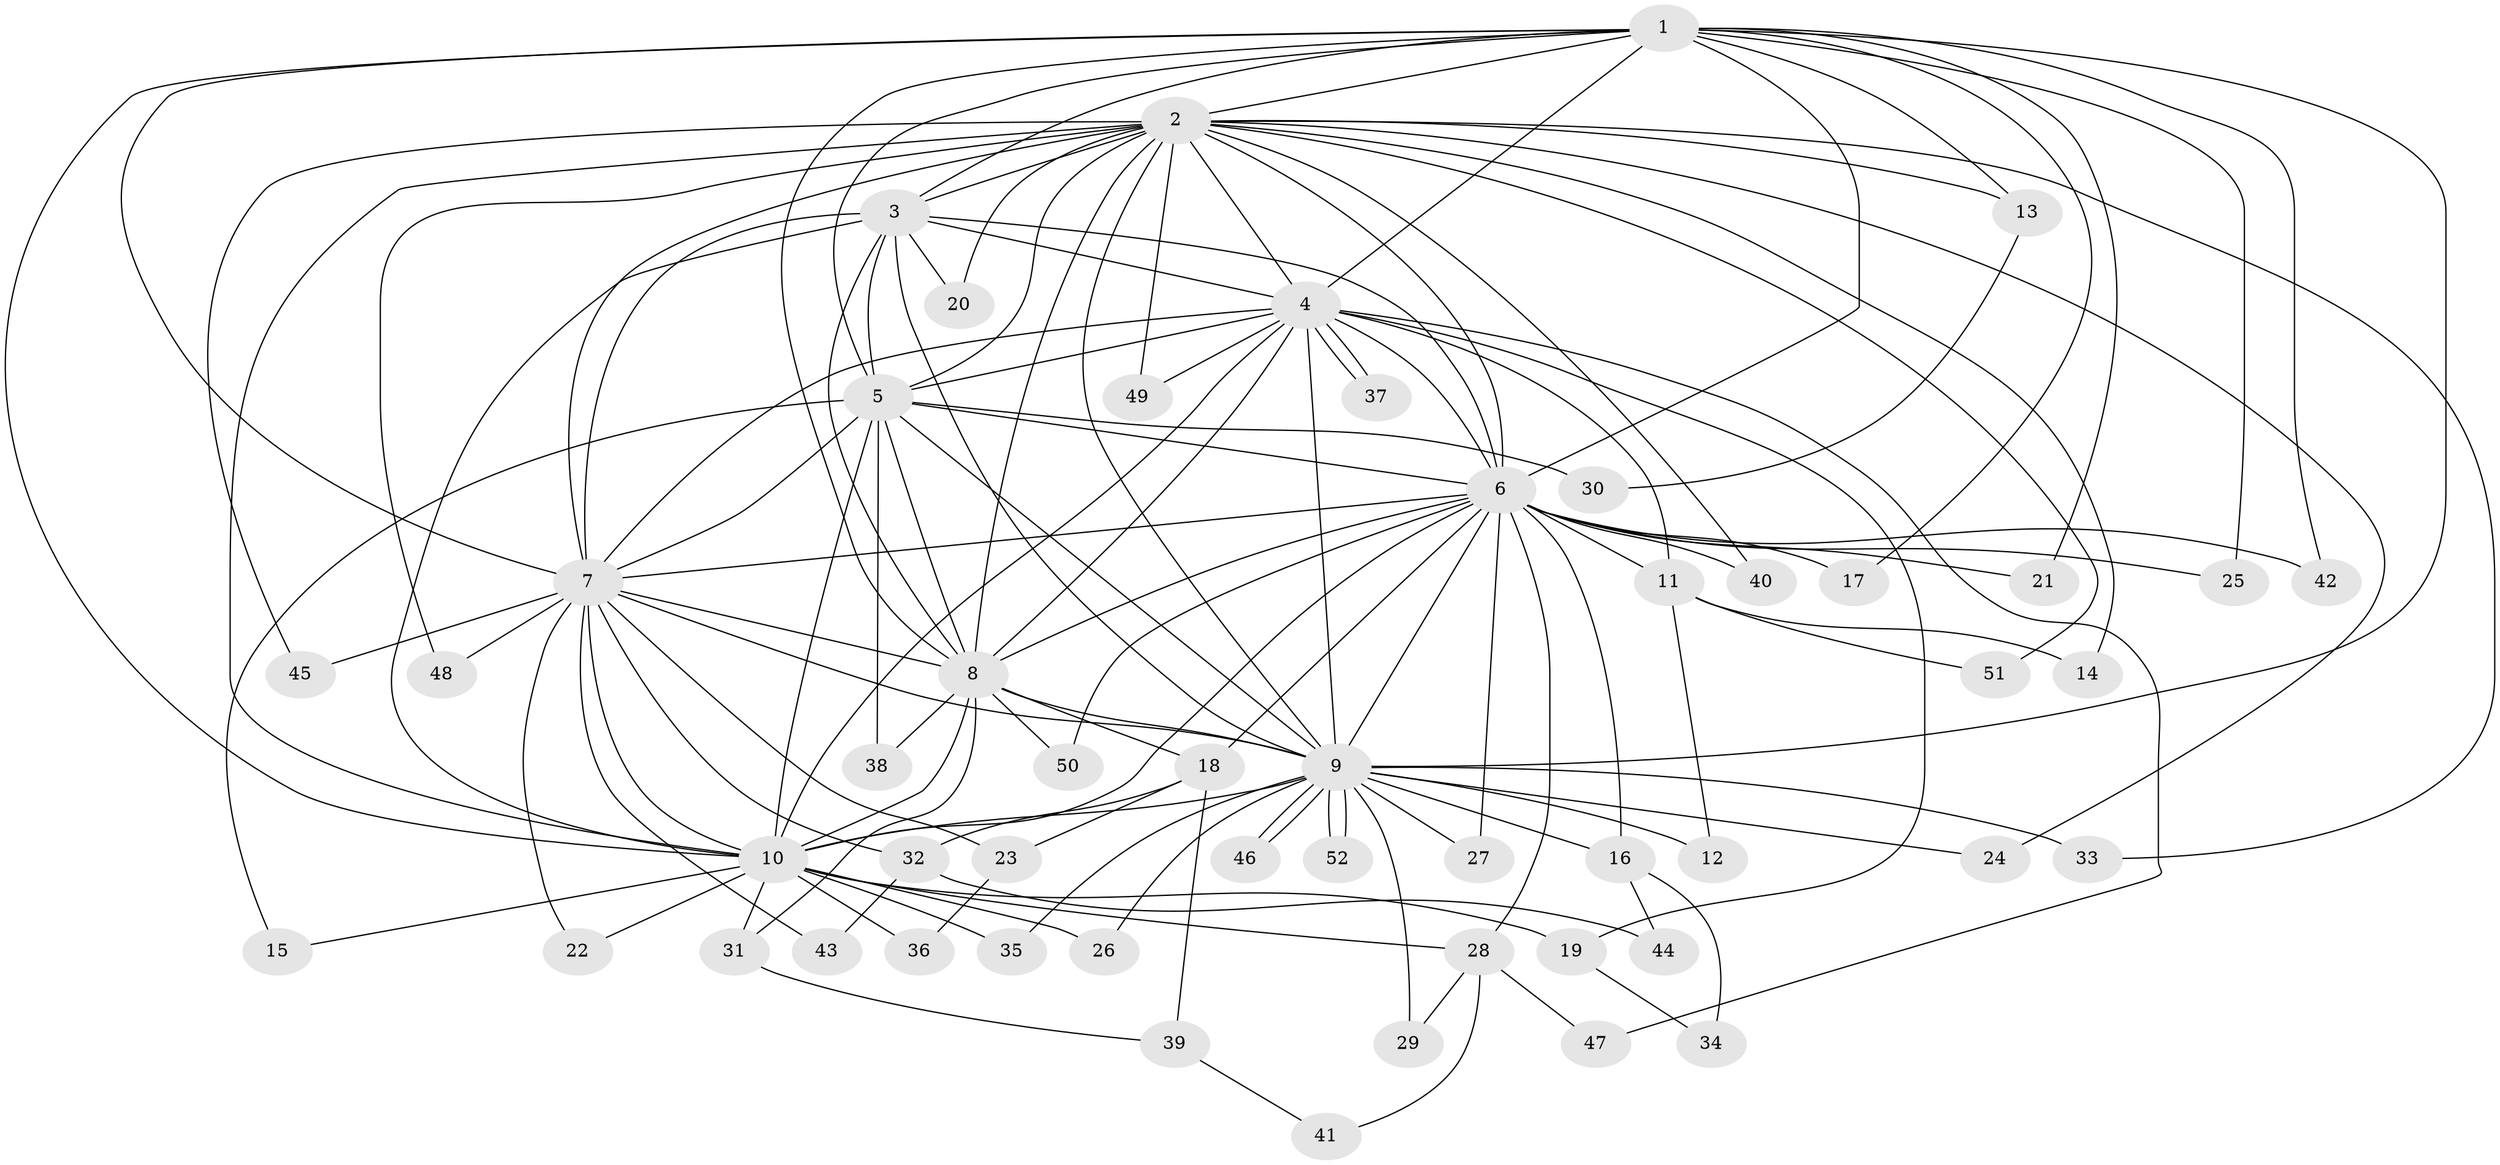 // coarse degree distribution, {18: 0.03125, 5: 0.09375, 2: 0.21875, 1: 0.21875, 11: 0.0625, 3: 0.1875, 13: 0.0625, 9: 0.0625, 4: 0.03125, 10: 0.03125}
// Generated by graph-tools (version 1.1) at 2025/36/03/04/25 23:36:18]
// undirected, 52 vertices, 129 edges
graph export_dot {
  node [color=gray90,style=filled];
  1;
  2;
  3;
  4;
  5;
  6;
  7;
  8;
  9;
  10;
  11;
  12;
  13;
  14;
  15;
  16;
  17;
  18;
  19;
  20;
  21;
  22;
  23;
  24;
  25;
  26;
  27;
  28;
  29;
  30;
  31;
  32;
  33;
  34;
  35;
  36;
  37;
  38;
  39;
  40;
  41;
  42;
  43;
  44;
  45;
  46;
  47;
  48;
  49;
  50;
  51;
  52;
  1 -- 2;
  1 -- 3;
  1 -- 4;
  1 -- 5;
  1 -- 6;
  1 -- 7;
  1 -- 8;
  1 -- 9;
  1 -- 10;
  1 -- 13;
  1 -- 17;
  1 -- 21;
  1 -- 25;
  1 -- 42;
  2 -- 3;
  2 -- 4;
  2 -- 5;
  2 -- 6;
  2 -- 7;
  2 -- 8;
  2 -- 9;
  2 -- 10;
  2 -- 13;
  2 -- 14;
  2 -- 20;
  2 -- 24;
  2 -- 33;
  2 -- 40;
  2 -- 45;
  2 -- 48;
  2 -- 49;
  2 -- 51;
  3 -- 4;
  3 -- 5;
  3 -- 6;
  3 -- 7;
  3 -- 8;
  3 -- 9;
  3 -- 10;
  3 -- 20;
  4 -- 5;
  4 -- 6;
  4 -- 7;
  4 -- 8;
  4 -- 9;
  4 -- 10;
  4 -- 11;
  4 -- 19;
  4 -- 37;
  4 -- 37;
  4 -- 47;
  4 -- 49;
  5 -- 6;
  5 -- 7;
  5 -- 8;
  5 -- 9;
  5 -- 10;
  5 -- 15;
  5 -- 30;
  5 -- 38;
  6 -- 7;
  6 -- 8;
  6 -- 9;
  6 -- 10;
  6 -- 11;
  6 -- 16;
  6 -- 17;
  6 -- 18;
  6 -- 21;
  6 -- 25;
  6 -- 27;
  6 -- 28;
  6 -- 40;
  6 -- 42;
  6 -- 50;
  7 -- 8;
  7 -- 9;
  7 -- 10;
  7 -- 22;
  7 -- 23;
  7 -- 32;
  7 -- 43;
  7 -- 45;
  7 -- 48;
  8 -- 9;
  8 -- 10;
  8 -- 18;
  8 -- 31;
  8 -- 38;
  8 -- 50;
  9 -- 10;
  9 -- 12;
  9 -- 16;
  9 -- 24;
  9 -- 26;
  9 -- 27;
  9 -- 29;
  9 -- 33;
  9 -- 35;
  9 -- 46;
  9 -- 46;
  9 -- 52;
  9 -- 52;
  10 -- 15;
  10 -- 19;
  10 -- 22;
  10 -- 26;
  10 -- 28;
  10 -- 31;
  10 -- 35;
  10 -- 36;
  11 -- 12;
  11 -- 14;
  11 -- 51;
  13 -- 30;
  16 -- 34;
  16 -- 44;
  18 -- 23;
  18 -- 32;
  18 -- 39;
  19 -- 34;
  23 -- 36;
  28 -- 29;
  28 -- 41;
  28 -- 47;
  31 -- 39;
  32 -- 43;
  32 -- 44;
  39 -- 41;
}
